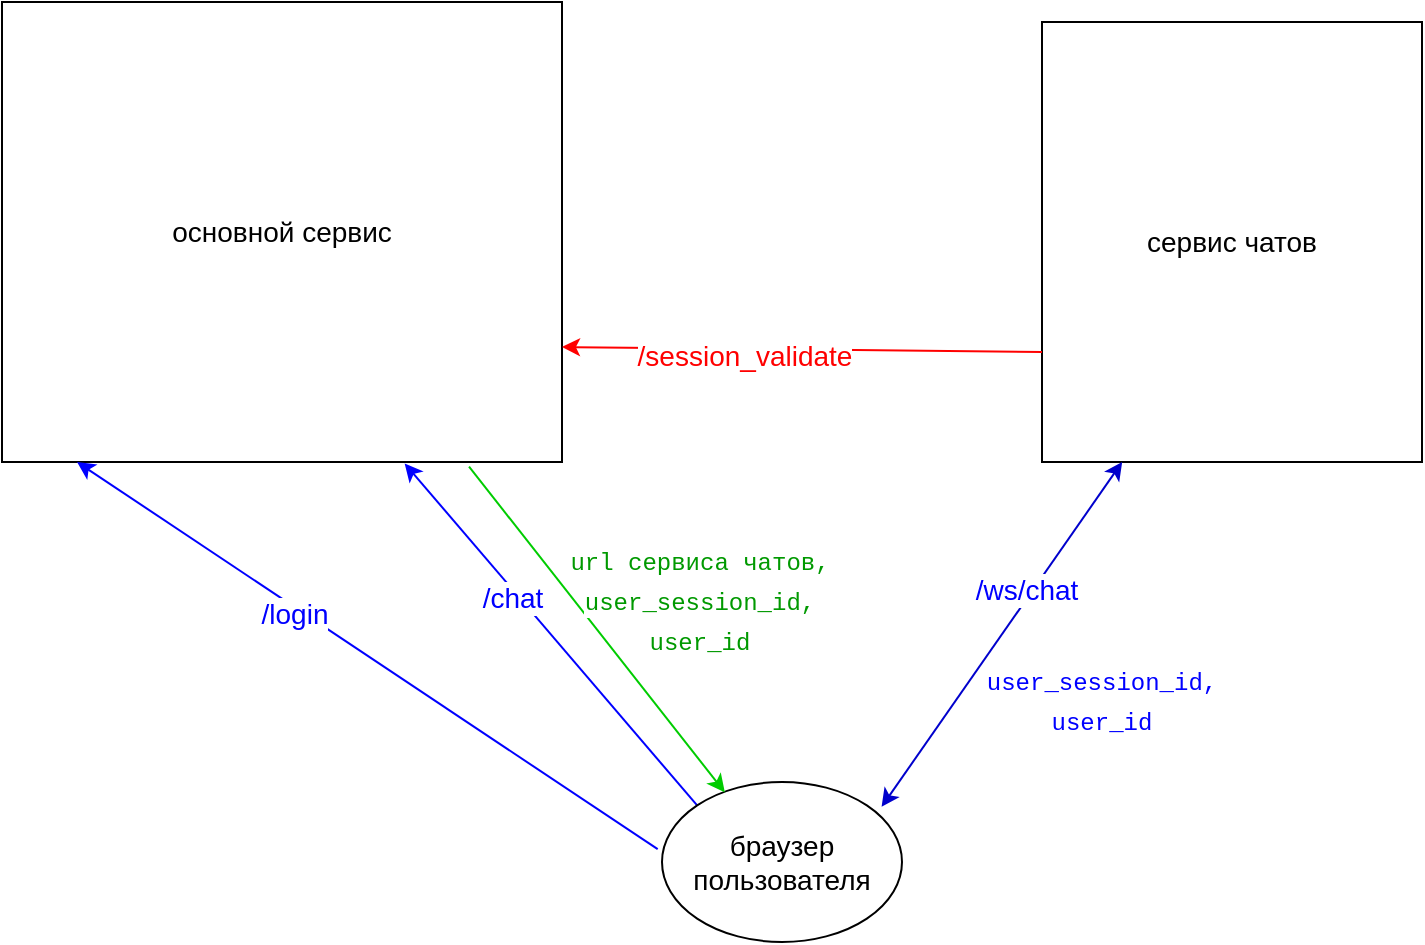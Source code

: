 <mxfile version="15.2.5" type="device"><diagram id="odbqO72yNTZ6t0rOw1xo" name="Page-1"><mxGraphModel dx="877" dy="825" grid="1" gridSize="10" guides="1" tooltips="1" connect="1" arrows="1" fold="1" page="1" pageScale="1" pageWidth="827" pageHeight="1169" math="0" shadow="0"><root><mxCell id="0"/><mxCell id="1" parent="0"/><mxCell id="jQdlRudaNZPbdaO-svh7-1" value="&lt;font style=&quot;font-size: 14px&quot;&gt;основной сервис&lt;/font&gt;" style="rounded=0;whiteSpace=wrap;html=1;" vertex="1" parent="1"><mxGeometry x="40" y="70" width="280" height="230" as="geometry"/></mxCell><mxCell id="jQdlRudaNZPbdaO-svh7-2" value="&lt;font style=&quot;font-size: 14px&quot;&gt;сервис чатов&lt;/font&gt;" style="rounded=0;whiteSpace=wrap;html=1;" vertex="1" parent="1"><mxGeometry x="560" y="80" width="190" height="220" as="geometry"/></mxCell><mxCell id="jQdlRudaNZPbdaO-svh7-3" value="" style="endArrow=classic;html=1;entryX=0.134;entryY=1;entryDx=0;entryDy=0;entryPerimeter=0;strokeColor=#0000FF;exitX=-0.018;exitY=0.42;exitDx=0;exitDy=0;exitPerimeter=0;" edge="1" parent="1" source="jQdlRudaNZPbdaO-svh7-19" target="jQdlRudaNZPbdaO-svh7-1"><mxGeometry width="50" height="50" relative="1" as="geometry"><mxPoint x="350" y="490" as="sourcePoint"/><mxPoint x="140" y="380" as="targetPoint"/></mxGeometry></mxCell><mxCell id="jQdlRudaNZPbdaO-svh7-4" value="/login" style="edgeLabel;html=1;align=center;verticalAlign=middle;resizable=0;points=[];fontSize=14;fontColor=#0000FF;" vertex="1" connectable="0" parent="jQdlRudaNZPbdaO-svh7-3"><mxGeometry x="0.242" y="3" relative="1" as="geometry"><mxPoint as="offset"/></mxGeometry></mxCell><mxCell id="jQdlRudaNZPbdaO-svh7-6" value="" style="endArrow=classic;html=1;entryX=0.719;entryY=1.003;entryDx=0;entryDy=0;entryPerimeter=0;exitX=0;exitY=0;exitDx=0;exitDy=0;fillColor=#0050ef;strokeColor=#0000FF;" edge="1" parent="1" source="jQdlRudaNZPbdaO-svh7-19" target="jQdlRudaNZPbdaO-svh7-1"><mxGeometry width="50" height="50" relative="1" as="geometry"><mxPoint x="200" y="440" as="sourcePoint"/><mxPoint x="183.76" y="300" as="targetPoint"/></mxGeometry></mxCell><mxCell id="jQdlRudaNZPbdaO-svh7-7" value="/chat" style="edgeLabel;html=1;align=center;verticalAlign=middle;resizable=0;points=[];fontSize=14;fontColor=#0000FF;" vertex="1" connectable="0" parent="jQdlRudaNZPbdaO-svh7-6"><mxGeometry x="0.242" y="3" relative="1" as="geometry"><mxPoint as="offset"/></mxGeometry></mxCell><mxCell id="jQdlRudaNZPbdaO-svh7-12" value="" style="endArrow=classic;html=1;entryX=0.211;entryY=1;entryDx=0;entryDy=0;entryPerimeter=0;exitX=0.915;exitY=0.155;exitDx=0;exitDy=0;exitPerimeter=0;strokeColor=#0000CC;startArrow=classic;startFill=1;" edge="1" parent="1" source="jQdlRudaNZPbdaO-svh7-19" target="jQdlRudaNZPbdaO-svh7-2"><mxGeometry width="50" height="50" relative="1" as="geometry"><mxPoint x="510" y="440" as="sourcePoint"/><mxPoint x="520" y="210" as="targetPoint"/></mxGeometry></mxCell><mxCell id="jQdlRudaNZPbdaO-svh7-13" value="/ws/chat" style="edgeLabel;html=1;align=center;verticalAlign=middle;resizable=0;points=[];fontSize=14;fontColor=#0000FF;" vertex="1" connectable="0" parent="jQdlRudaNZPbdaO-svh7-12"><mxGeometry x="0.242" y="3" relative="1" as="geometry"><mxPoint as="offset"/></mxGeometry></mxCell><mxCell id="jQdlRudaNZPbdaO-svh7-14" value="" style="endArrow=classic;html=1;exitX=0;exitY=0.75;exitDx=0;exitDy=0;entryX=1;entryY=0.75;entryDx=0;entryDy=0;strokeColor=#FF0000;" edge="1" parent="1" source="jQdlRudaNZPbdaO-svh7-2" target="jQdlRudaNZPbdaO-svh7-1"><mxGeometry width="50" height="50" relative="1" as="geometry"><mxPoint x="460" y="300" as="sourcePoint"/><mxPoint x="320" y="265" as="targetPoint"/></mxGeometry></mxCell><mxCell id="jQdlRudaNZPbdaO-svh7-15" value="/session_validate" style="edgeLabel;html=1;align=center;verticalAlign=middle;resizable=0;points=[];fontSize=14;fontColor=#FF0000;" vertex="1" connectable="0" parent="jQdlRudaNZPbdaO-svh7-14"><mxGeometry x="0.242" y="3" relative="1" as="geometry"><mxPoint as="offset"/></mxGeometry></mxCell><mxCell id="jQdlRudaNZPbdaO-svh7-16" value="&lt;div style=&quot;font-family: &amp;#34;cascadia code pl&amp;#34; , &amp;#34;consolas&amp;#34; , &amp;#34;courier new&amp;#34; , monospace , &amp;#34;consolas&amp;#34; , &amp;#34;courier new&amp;#34; , monospace ; line-height: 19px&quot;&gt;&lt;span style=&quot;background-color: rgb(255 , 255 , 255)&quot;&gt;&lt;font style=&quot;font-size: 12px&quot; color=&quot;#0000ff&quot;&gt;user_session_id, user_id&lt;/font&gt;&lt;/span&gt;&lt;/div&gt;" style="text;html=1;strokeColor=none;fillColor=none;align=center;verticalAlign=middle;whiteSpace=wrap;rounded=0;fontSize=14;" vertex="1" parent="1"><mxGeometry x="570" y="410" width="40" height="20" as="geometry"/></mxCell><mxCell id="jQdlRudaNZPbdaO-svh7-19" value="браузер пользователя" style="ellipse;whiteSpace=wrap;html=1;fontSize=14;" vertex="1" parent="1"><mxGeometry x="370" y="460" width="120" height="80" as="geometry"/></mxCell><mxCell id="jQdlRudaNZPbdaO-svh7-20" value="" style="endArrow=classic;html=1;fontSize=14;exitX=0.834;exitY=1.01;exitDx=0;exitDy=0;exitPerimeter=0;entryX=0.262;entryY=0.065;entryDx=0;entryDy=0;entryPerimeter=0;strokeColor=#00CC00;" edge="1" parent="1" source="jQdlRudaNZPbdaO-svh7-1" target="jQdlRudaNZPbdaO-svh7-19"><mxGeometry width="50" height="50" relative="1" as="geometry"><mxPoint x="390" y="430" as="sourcePoint"/><mxPoint x="440" y="380" as="targetPoint"/></mxGeometry></mxCell><mxCell id="jQdlRudaNZPbdaO-svh7-21" value="&lt;div style=&quot;font-family: &amp;#34;cascadia code pl&amp;#34; , &amp;#34;consolas&amp;#34; , &amp;#34;courier new&amp;#34; , monospace , &amp;#34;consolas&amp;#34; , &amp;#34;courier new&amp;#34; , monospace ; line-height: 19px&quot;&gt;&lt;span style=&quot;background-color: rgb(255 , 255 , 255)&quot;&gt;&lt;font style=&quot;font-size: 12px&quot; color=&quot;#009900&quot;&gt;url сервиса чатов, user_session_id, user_id&lt;/font&gt;&lt;/span&gt;&lt;/div&gt;" style="text;html=1;strokeColor=none;fillColor=none;align=center;verticalAlign=middle;whiteSpace=wrap;rounded=0;fontSize=14;" vertex="1" parent="1"><mxGeometry x="304" y="360" width="170" height="20" as="geometry"/></mxCell></root></mxGraphModel></diagram></mxfile>